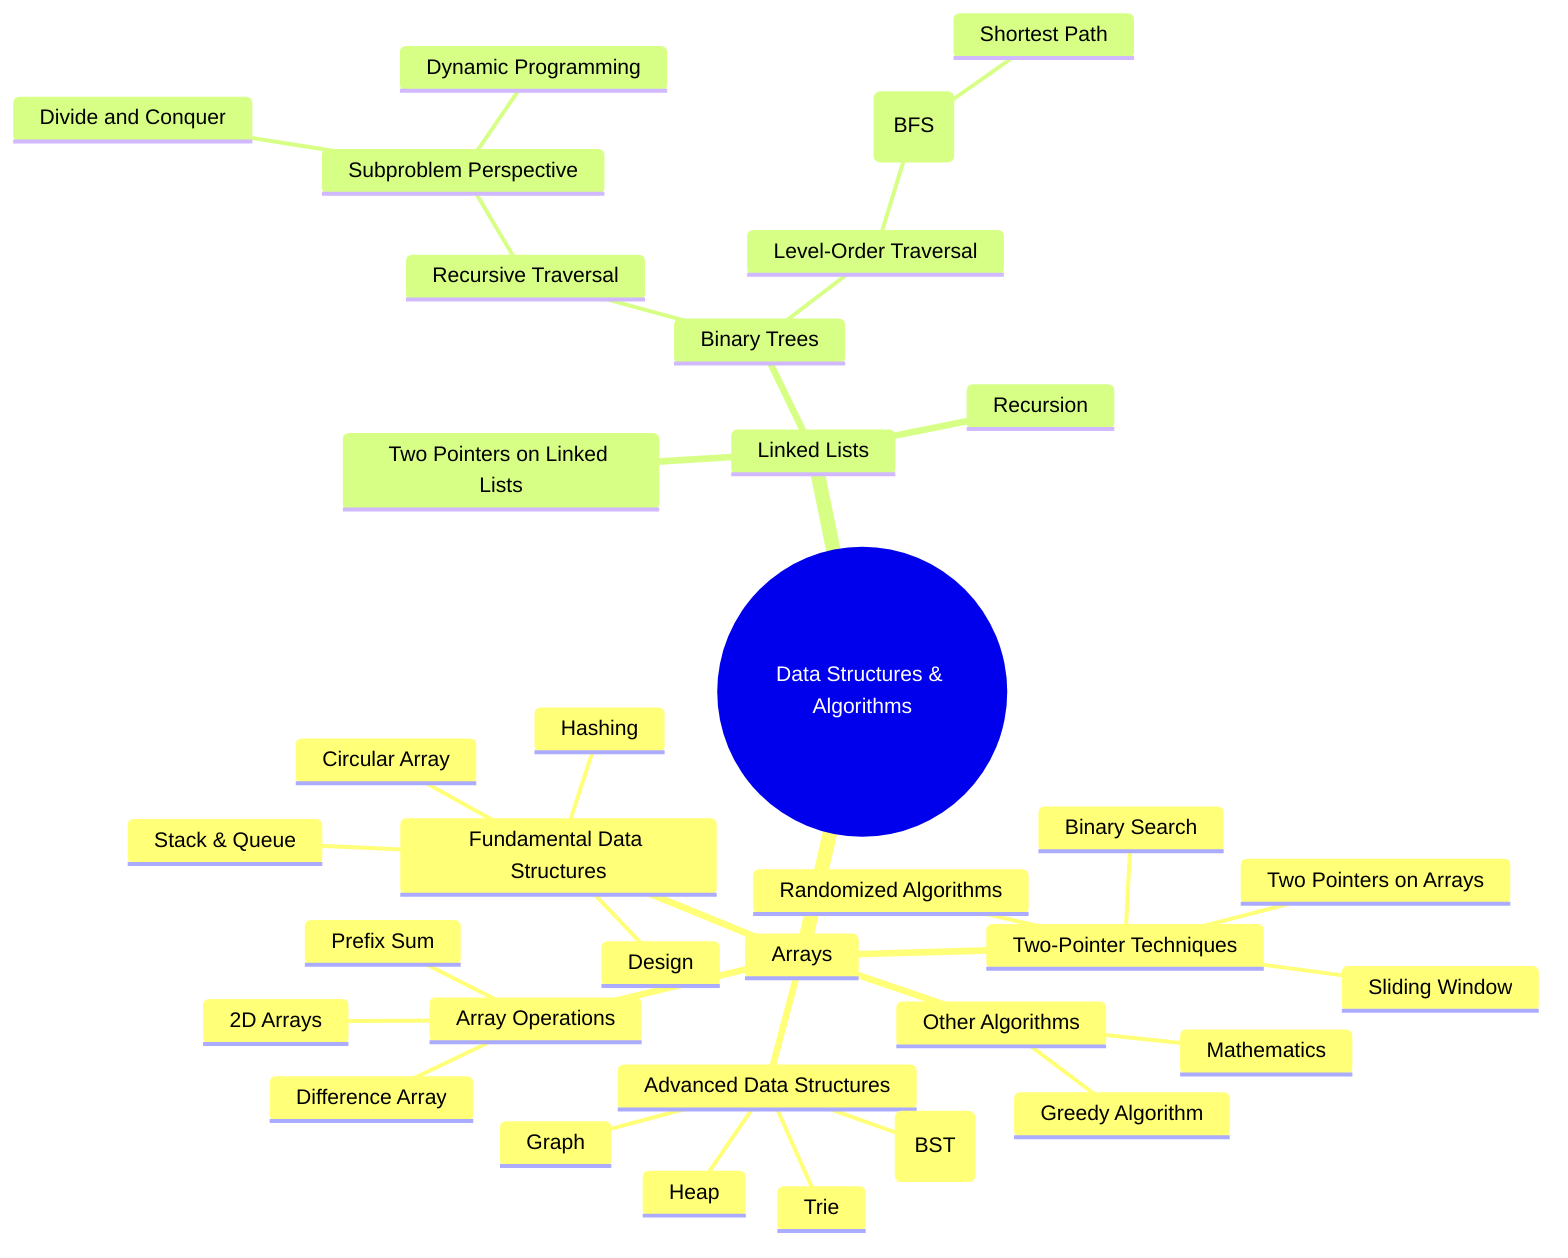 mindmap
  root((Data Structures & Algorithms))
    Arrays
      Array Operations
        Prefix Sum
        Difference Array
        2D Arrays
      Two-Pointer Techniques
        Two Pointers on Arrays
        Sliding Window
        Binary Search
        Randomized Algorithms
      Fundamental Data Structures
        Circular Array
        Hashing
        Stack & Queue
        Design
      Advanced Data Structures
        Binary Search Tree (BST)
        Trie
        Heap
        Graph
      Other Algorithms
        Mathematics
        Greedy Algorithm
    Linked Lists
      Two Pointers on Linked Lists
      Recursion
      Binary Trees
        Recursive Traversal
          Subproblem Perspective
            Divide and Conquer
            Dynamic Programming
        Level-Order Traversal
          Breadth-First Search (BFS)
            Shortest Path